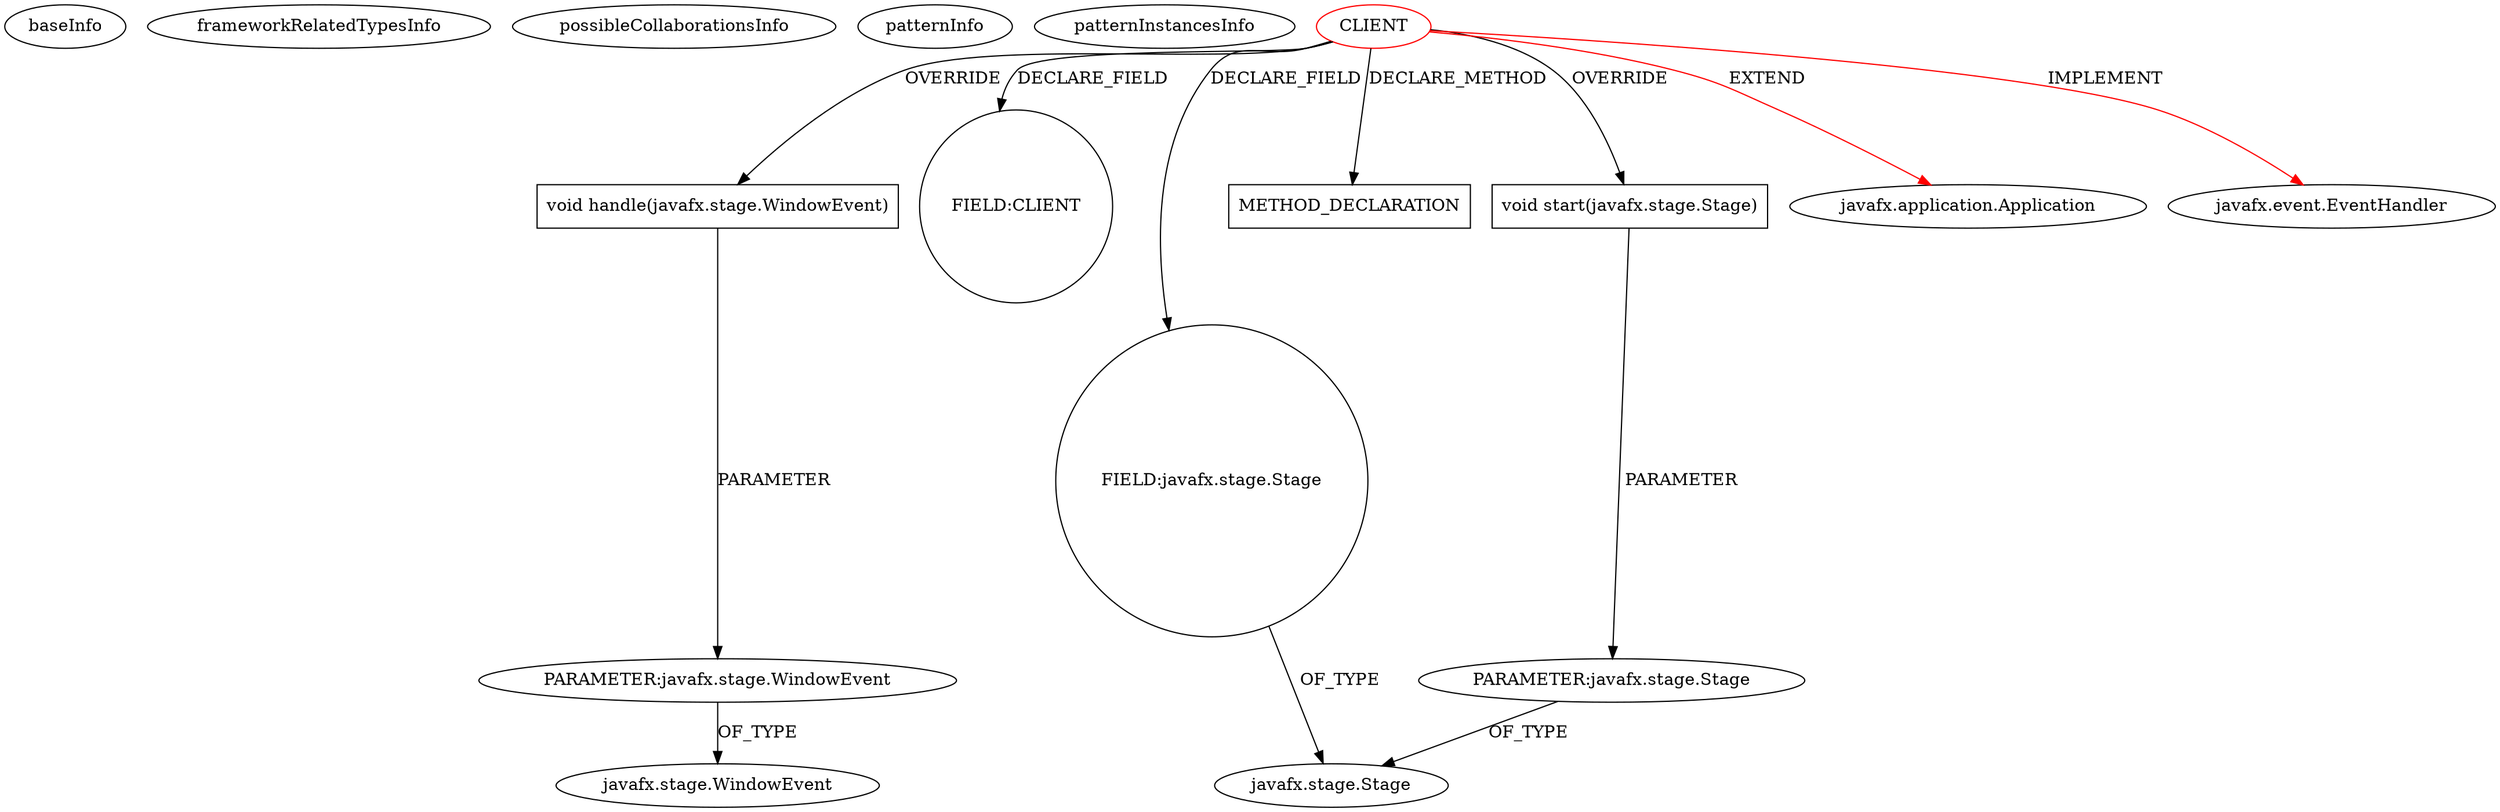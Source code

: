 digraph {
baseInfo[graphId=1169,category="pattern",isAnonymous=false,possibleRelation=false]
frameworkRelatedTypesInfo[0="javafx.event.EventHandler",1="javafx.application.Application"]
possibleCollaborationsInfo[]
patternInfo[frequency=2.0,patternRootClient=0]
patternInstancesInfo[0="mckinley-olsen-CS5200_Tanks~/mckinley-olsen-CS5200_Tanks/CS5200_Tanks-master/Implementation/TanksClient/src/tanks/Tanks.java~Tanks~3590",1="Technius-Starbound-Mod-Toolkit~/Technius-Starbound-Mod-Toolkit/Starbound-Mod-Toolkit-master/src/main/java/co/technius/starboundmodtoolkit/ModToolkit.java~ModToolkit~1421"]
25[label="void handle(javafx.stage.WindowEvent)",vertexType="OVERRIDING_METHOD_DECLARATION",isFrameworkType=false,shape=box]
0[label="CLIENT",vertexType="ROOT_CLIENT_CLASS_DECLARATION",isFrameworkType=false,color=red]
7[label="FIELD:CLIENT",vertexType="FIELD_DECLARATION",isFrameworkType=false,shape=circle]
18[label="FIELD:javafx.stage.Stage",vertexType="FIELD_DECLARATION",isFrameworkType=false,shape=circle]
35[label="METHOD_DECLARATION",vertexType="CLIENT_METHOD_DECLARATION",isFrameworkType=false,shape=box]
22[label="void start(javafx.stage.Stage)",vertexType="OVERRIDING_METHOD_DECLARATION",isFrameworkType=false,shape=box]
23[label="PARAMETER:javafx.stage.Stage",vertexType="PARAMETER_DECLARATION",isFrameworkType=false]
13[label="javafx.stage.Stage",vertexType="FRAMEWORK_CLASS_TYPE",isFrameworkType=false]
26[label="PARAMETER:javafx.stage.WindowEvent",vertexType="PARAMETER_DECLARATION",isFrameworkType=false]
27[label="javafx.stage.WindowEvent",vertexType="FRAMEWORK_CLASS_TYPE",isFrameworkType=false]
1[label="javafx.application.Application",vertexType="FRAMEWORK_CLASS_TYPE",isFrameworkType=false]
2[label="javafx.event.EventHandler",vertexType="FRAMEWORK_INTERFACE_TYPE",isFrameworkType=false]
0->25[label="OVERRIDE"]
22->23[label="PARAMETER"]
25->26[label="PARAMETER"]
0->2[label="IMPLEMENT",color=red]
26->27[label="OF_TYPE"]
0->35[label="DECLARE_METHOD"]
0->22[label="OVERRIDE"]
0->1[label="EXTEND",color=red]
23->13[label="OF_TYPE"]
18->13[label="OF_TYPE"]
0->7[label="DECLARE_FIELD"]
0->18[label="DECLARE_FIELD"]
}
